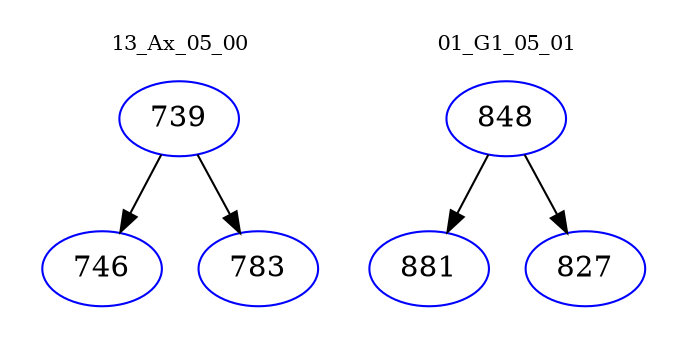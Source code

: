 digraph{
subgraph cluster_0 {
color = white
label = "13_Ax_05_00";
fontsize=10;
T0_739 [label="739", color="blue"]
T0_739 -> T0_746 [color="black"]
T0_746 [label="746", color="blue"]
T0_739 -> T0_783 [color="black"]
T0_783 [label="783", color="blue"]
}
subgraph cluster_1 {
color = white
label = "01_G1_05_01";
fontsize=10;
T1_848 [label="848", color="blue"]
T1_848 -> T1_881 [color="black"]
T1_881 [label="881", color="blue"]
T1_848 -> T1_827 [color="black"]
T1_827 [label="827", color="blue"]
}
}
